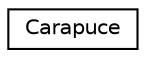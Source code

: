 digraph "Graphical Class Hierarchy"
{
 // LATEX_PDF_SIZE
  edge [fontname="Helvetica",fontsize="10",labelfontname="Helvetica",labelfontsize="10"];
  node [fontname="Helvetica",fontsize="10",shape=record];
  rankdir="LR";
  Node0 [label="Carapuce",height=0.2,width=0.4,color="black", fillcolor="white", style="filled",URL="$class_carapuce.html",tooltip=" "];
}
